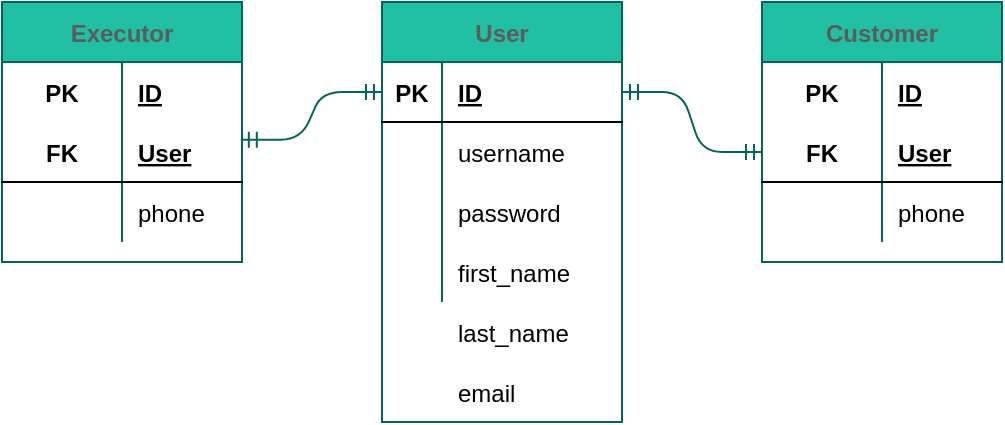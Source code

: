 <mxfile version="14.9.7" type="github">
  <diagram name="Page-1" id="9f46799a-70d6-7492-0946-bef42562c5a5">
    <mxGraphModel dx="652" dy="406" grid="1" gridSize="10" guides="1" tooltips="1" connect="1" arrows="1" fold="1" page="1" pageScale="1" pageWidth="1100" pageHeight="850" math="0" shadow="0">
      <root>
        <mxCell id="0" />
        <mxCell id="1" parent="0" />
        <mxCell id="EMXm8u87PJ7JFgHz2nG3-1" value="User" style="shape=table;startSize=30;container=1;collapsible=1;childLayout=tableLayout;fixedRows=1;rowLines=0;fontStyle=1;align=center;resizeLast=1;rounded=0;sketch=0;fontColor=#5C5C5C;strokeColor=#006658;fillColor=#21C0A5;" vertex="1" parent="1">
          <mxGeometry x="430" y="170" width="120" height="210" as="geometry" />
        </mxCell>
        <mxCell id="EMXm8u87PJ7JFgHz2nG3-2" value="" style="shape=partialRectangle;collapsible=0;dropTarget=0;pointerEvents=0;fillColor=none;top=0;left=0;bottom=1;right=0;points=[[0,0.5],[1,0.5]];portConstraint=eastwest;" vertex="1" parent="EMXm8u87PJ7JFgHz2nG3-1">
          <mxGeometry y="30" width="120" height="30" as="geometry" />
        </mxCell>
        <mxCell id="EMXm8u87PJ7JFgHz2nG3-3" value="PK" style="shape=partialRectangle;connectable=0;fillColor=none;top=0;left=0;bottom=0;right=0;fontStyle=1;overflow=hidden;" vertex="1" parent="EMXm8u87PJ7JFgHz2nG3-2">
          <mxGeometry width="30" height="30" as="geometry" />
        </mxCell>
        <mxCell id="EMXm8u87PJ7JFgHz2nG3-4" value="ID" style="shape=partialRectangle;connectable=0;fillColor=none;top=0;left=0;bottom=0;right=0;align=left;spacingLeft=6;fontStyle=5;overflow=hidden;" vertex="1" parent="EMXm8u87PJ7JFgHz2nG3-2">
          <mxGeometry x="30" width="90" height="30" as="geometry" />
        </mxCell>
        <mxCell id="EMXm8u87PJ7JFgHz2nG3-5" value="" style="shape=partialRectangle;collapsible=0;dropTarget=0;pointerEvents=0;fillColor=none;top=0;left=0;bottom=0;right=0;points=[[0,0.5],[1,0.5]];portConstraint=eastwest;" vertex="1" parent="EMXm8u87PJ7JFgHz2nG3-1">
          <mxGeometry y="60" width="120" height="30" as="geometry" />
        </mxCell>
        <mxCell id="EMXm8u87PJ7JFgHz2nG3-6" value="" style="shape=partialRectangle;connectable=0;fillColor=none;top=0;left=0;bottom=0;right=0;editable=1;overflow=hidden;" vertex="1" parent="EMXm8u87PJ7JFgHz2nG3-5">
          <mxGeometry width="30" height="30" as="geometry" />
        </mxCell>
        <mxCell id="EMXm8u87PJ7JFgHz2nG3-7" value="username" style="shape=partialRectangle;connectable=0;fillColor=none;top=0;left=0;bottom=0;right=0;align=left;spacingLeft=6;overflow=hidden;" vertex="1" parent="EMXm8u87PJ7JFgHz2nG3-5">
          <mxGeometry x="30" width="90" height="30" as="geometry" />
        </mxCell>
        <mxCell id="EMXm8u87PJ7JFgHz2nG3-8" value="" style="shape=partialRectangle;collapsible=0;dropTarget=0;pointerEvents=0;fillColor=none;top=0;left=0;bottom=0;right=0;points=[[0,0.5],[1,0.5]];portConstraint=eastwest;" vertex="1" parent="EMXm8u87PJ7JFgHz2nG3-1">
          <mxGeometry y="90" width="120" height="30" as="geometry" />
        </mxCell>
        <mxCell id="EMXm8u87PJ7JFgHz2nG3-9" value="" style="shape=partialRectangle;connectable=0;fillColor=none;top=0;left=0;bottom=0;right=0;editable=1;overflow=hidden;" vertex="1" parent="EMXm8u87PJ7JFgHz2nG3-8">
          <mxGeometry width="30" height="30" as="geometry" />
        </mxCell>
        <mxCell id="EMXm8u87PJ7JFgHz2nG3-10" value="password" style="shape=partialRectangle;connectable=0;fillColor=none;top=0;left=0;bottom=0;right=0;align=left;spacingLeft=6;overflow=hidden;" vertex="1" parent="EMXm8u87PJ7JFgHz2nG3-8">
          <mxGeometry x="30" width="90" height="30" as="geometry" />
        </mxCell>
        <mxCell id="EMXm8u87PJ7JFgHz2nG3-11" value="" style="shape=partialRectangle;collapsible=0;dropTarget=0;pointerEvents=0;fillColor=none;top=0;left=0;bottom=0;right=0;points=[[0,0.5],[1,0.5]];portConstraint=eastwest;" vertex="1" parent="EMXm8u87PJ7JFgHz2nG3-1">
          <mxGeometry y="120" width="120" height="30" as="geometry" />
        </mxCell>
        <mxCell id="EMXm8u87PJ7JFgHz2nG3-12" value="" style="shape=partialRectangle;connectable=0;fillColor=none;top=0;left=0;bottom=0;right=0;editable=1;overflow=hidden;" vertex="1" parent="EMXm8u87PJ7JFgHz2nG3-11">
          <mxGeometry width="30" height="30" as="geometry" />
        </mxCell>
        <mxCell id="EMXm8u87PJ7JFgHz2nG3-13" value="first_name" style="shape=partialRectangle;connectable=0;fillColor=none;top=0;left=0;bottom=0;right=0;align=left;spacingLeft=6;overflow=hidden;" vertex="1" parent="EMXm8u87PJ7JFgHz2nG3-11">
          <mxGeometry x="30" width="90" height="30" as="geometry" />
        </mxCell>
        <mxCell id="EMXm8u87PJ7JFgHz2nG3-36" value="Executor" style="shape=table;startSize=30;container=1;collapsible=1;childLayout=tableLayout;fixedRows=1;rowLines=0;fontStyle=1;align=center;resizeLast=1;rounded=0;sketch=0;fontColor=#5C5C5C;strokeColor=#006658;fillColor=#21C0A5;" vertex="1" parent="1">
          <mxGeometry x="240" y="170" width="120" height="130" as="geometry" />
        </mxCell>
        <mxCell id="EMXm8u87PJ7JFgHz2nG3-37" value="" style="shape=partialRectangle;collapsible=0;dropTarget=0;pointerEvents=0;fillColor=none;top=0;left=0;bottom=0;right=0;points=[[0,0.5],[1,0.5]];portConstraint=eastwest;" vertex="1" parent="EMXm8u87PJ7JFgHz2nG3-36">
          <mxGeometry y="30" width="120" height="30" as="geometry" />
        </mxCell>
        <mxCell id="EMXm8u87PJ7JFgHz2nG3-38" value="PK" style="shape=partialRectangle;connectable=0;fillColor=none;top=0;left=0;bottom=0;right=0;fontStyle=1;overflow=hidden;" vertex="1" parent="EMXm8u87PJ7JFgHz2nG3-37">
          <mxGeometry width="60" height="30" as="geometry" />
        </mxCell>
        <mxCell id="EMXm8u87PJ7JFgHz2nG3-39" value="ID" style="shape=partialRectangle;connectable=0;fillColor=none;top=0;left=0;bottom=0;right=0;align=left;spacingLeft=6;fontStyle=5;overflow=hidden;" vertex="1" parent="EMXm8u87PJ7JFgHz2nG3-37">
          <mxGeometry x="60" width="60" height="30" as="geometry" />
        </mxCell>
        <mxCell id="EMXm8u87PJ7JFgHz2nG3-40" value="" style="shape=partialRectangle;collapsible=0;dropTarget=0;pointerEvents=0;fillColor=none;top=0;left=0;bottom=1;right=0;points=[[0,0.5],[1,0.5]];portConstraint=eastwest;" vertex="1" parent="EMXm8u87PJ7JFgHz2nG3-36">
          <mxGeometry y="60" width="120" height="30" as="geometry" />
        </mxCell>
        <mxCell id="EMXm8u87PJ7JFgHz2nG3-41" value="FK" style="shape=partialRectangle;connectable=0;fillColor=none;top=0;left=0;bottom=0;right=0;fontStyle=1;overflow=hidden;" vertex="1" parent="EMXm8u87PJ7JFgHz2nG3-40">
          <mxGeometry width="60" height="30" as="geometry" />
        </mxCell>
        <mxCell id="EMXm8u87PJ7JFgHz2nG3-42" value="User" style="shape=partialRectangle;connectable=0;fillColor=none;top=0;left=0;bottom=0;right=0;align=left;spacingLeft=6;fontStyle=5;overflow=hidden;" vertex="1" parent="EMXm8u87PJ7JFgHz2nG3-40">
          <mxGeometry x="60" width="60" height="30" as="geometry" />
        </mxCell>
        <mxCell id="EMXm8u87PJ7JFgHz2nG3-43" value="" style="shape=partialRectangle;collapsible=0;dropTarget=0;pointerEvents=0;fillColor=none;top=0;left=0;bottom=0;right=0;points=[[0,0.5],[1,0.5]];portConstraint=eastwest;" vertex="1" parent="EMXm8u87PJ7JFgHz2nG3-36">
          <mxGeometry y="90" width="120" height="30" as="geometry" />
        </mxCell>
        <mxCell id="EMXm8u87PJ7JFgHz2nG3-44" value="" style="shape=partialRectangle;connectable=0;fillColor=none;top=0;left=0;bottom=0;right=0;editable=1;overflow=hidden;" vertex="1" parent="EMXm8u87PJ7JFgHz2nG3-43">
          <mxGeometry width="60" height="30" as="geometry" />
        </mxCell>
        <mxCell id="EMXm8u87PJ7JFgHz2nG3-45" value="phone" style="shape=partialRectangle;connectable=0;fillColor=none;top=0;left=0;bottom=0;right=0;align=left;spacingLeft=6;overflow=hidden;" vertex="1" parent="EMXm8u87PJ7JFgHz2nG3-43">
          <mxGeometry x="60" width="60" height="30" as="geometry" />
        </mxCell>
        <mxCell id="EMXm8u87PJ7JFgHz2nG3-55" value="" style="edgeStyle=entityRelationEdgeStyle;fontSize=12;html=1;endArrow=ERmandOne;startArrow=ERmandOne;fontColor=#5C5C5C;strokeColor=#006658;fillColor=#21C0A5;entryX=0;entryY=0.5;entryDx=0;entryDy=0;exitX=0.995;exitY=0.294;exitDx=0;exitDy=0;exitPerimeter=0;" edge="1" parent="1" source="EMXm8u87PJ7JFgHz2nG3-40" target="EMXm8u87PJ7JFgHz2nG3-2">
          <mxGeometry width="100" height="100" relative="1" as="geometry">
            <mxPoint x="450" y="360" as="sourcePoint" />
            <mxPoint x="550" y="260" as="targetPoint" />
          </mxGeometry>
        </mxCell>
        <mxCell id="EMXm8u87PJ7JFgHz2nG3-56" value="last_name" style="shape=partialRectangle;connectable=0;fillColor=none;top=0;left=0;bottom=0;right=0;align=left;spacingLeft=6;overflow=hidden;" vertex="1" parent="1">
          <mxGeometry x="460" y="320" width="120" height="30" as="geometry" />
        </mxCell>
        <mxCell id="EMXm8u87PJ7JFgHz2nG3-58" value="email" style="shape=partialRectangle;connectable=0;fillColor=none;top=0;left=0;bottom=0;right=0;align=left;spacingLeft=6;overflow=hidden;" vertex="1" parent="1">
          <mxGeometry x="460" y="350" width="120" height="30" as="geometry" />
        </mxCell>
        <mxCell id="EMXm8u87PJ7JFgHz2nG3-60" value="Customer" style="shape=table;startSize=30;container=1;collapsible=1;childLayout=tableLayout;fixedRows=1;rowLines=0;fontStyle=1;align=center;resizeLast=1;rounded=0;sketch=0;fontColor=#5C5C5C;strokeColor=#006658;fillColor=#21C0A5;" vertex="1" parent="1">
          <mxGeometry x="620" y="170" width="120" height="130" as="geometry" />
        </mxCell>
        <mxCell id="EMXm8u87PJ7JFgHz2nG3-61" value="" style="shape=partialRectangle;collapsible=0;dropTarget=0;pointerEvents=0;fillColor=none;top=0;left=0;bottom=0;right=0;points=[[0,0.5],[1,0.5]];portConstraint=eastwest;" vertex="1" parent="EMXm8u87PJ7JFgHz2nG3-60">
          <mxGeometry y="30" width="120" height="30" as="geometry" />
        </mxCell>
        <mxCell id="EMXm8u87PJ7JFgHz2nG3-62" value="PK" style="shape=partialRectangle;connectable=0;fillColor=none;top=0;left=0;bottom=0;right=0;fontStyle=1;overflow=hidden;" vertex="1" parent="EMXm8u87PJ7JFgHz2nG3-61">
          <mxGeometry width="60" height="30" as="geometry" />
        </mxCell>
        <mxCell id="EMXm8u87PJ7JFgHz2nG3-63" value="ID" style="shape=partialRectangle;connectable=0;fillColor=none;top=0;left=0;bottom=0;right=0;align=left;spacingLeft=6;fontStyle=5;overflow=hidden;" vertex="1" parent="EMXm8u87PJ7JFgHz2nG3-61">
          <mxGeometry x="60" width="60" height="30" as="geometry" />
        </mxCell>
        <mxCell id="EMXm8u87PJ7JFgHz2nG3-64" value="" style="shape=partialRectangle;collapsible=0;dropTarget=0;pointerEvents=0;fillColor=none;top=0;left=0;bottom=1;right=0;points=[[0,0.5],[1,0.5]];portConstraint=eastwest;" vertex="1" parent="EMXm8u87PJ7JFgHz2nG3-60">
          <mxGeometry y="60" width="120" height="30" as="geometry" />
        </mxCell>
        <mxCell id="EMXm8u87PJ7JFgHz2nG3-65" value="FK" style="shape=partialRectangle;connectable=0;fillColor=none;top=0;left=0;bottom=0;right=0;fontStyle=1;overflow=hidden;" vertex="1" parent="EMXm8u87PJ7JFgHz2nG3-64">
          <mxGeometry width="60" height="30" as="geometry" />
        </mxCell>
        <mxCell id="EMXm8u87PJ7JFgHz2nG3-66" value="User" style="shape=partialRectangle;connectable=0;fillColor=none;top=0;left=0;bottom=0;right=0;align=left;spacingLeft=6;fontStyle=5;overflow=hidden;" vertex="1" parent="EMXm8u87PJ7JFgHz2nG3-64">
          <mxGeometry x="60" width="60" height="30" as="geometry" />
        </mxCell>
        <mxCell id="EMXm8u87PJ7JFgHz2nG3-67" value="" style="shape=partialRectangle;collapsible=0;dropTarget=0;pointerEvents=0;fillColor=none;top=0;left=0;bottom=0;right=0;points=[[0,0.5],[1,0.5]];portConstraint=eastwest;" vertex="1" parent="EMXm8u87PJ7JFgHz2nG3-60">
          <mxGeometry y="90" width="120" height="30" as="geometry" />
        </mxCell>
        <mxCell id="EMXm8u87PJ7JFgHz2nG3-68" value="" style="shape=partialRectangle;connectable=0;fillColor=none;top=0;left=0;bottom=0;right=0;editable=1;overflow=hidden;" vertex="1" parent="EMXm8u87PJ7JFgHz2nG3-67">
          <mxGeometry width="60" height="30" as="geometry" />
        </mxCell>
        <mxCell id="EMXm8u87PJ7JFgHz2nG3-69" value="phone" style="shape=partialRectangle;connectable=0;fillColor=none;top=0;left=0;bottom=0;right=0;align=left;spacingLeft=6;overflow=hidden;" vertex="1" parent="EMXm8u87PJ7JFgHz2nG3-67">
          <mxGeometry x="60" width="60" height="30" as="geometry" />
        </mxCell>
        <mxCell id="EMXm8u87PJ7JFgHz2nG3-70" value="" style="edgeStyle=entityRelationEdgeStyle;fontSize=12;html=1;endArrow=ERmandOne;startArrow=ERmandOne;fontColor=#5C5C5C;strokeColor=#006658;fillColor=#21C0A5;" edge="1" parent="1" source="EMXm8u87PJ7JFgHz2nG3-2" target="EMXm8u87PJ7JFgHz2nG3-64">
          <mxGeometry width="100" height="100" relative="1" as="geometry">
            <mxPoint x="450" y="360" as="sourcePoint" />
            <mxPoint x="550" y="260" as="targetPoint" />
          </mxGeometry>
        </mxCell>
      </root>
    </mxGraphModel>
  </diagram>
</mxfile>
